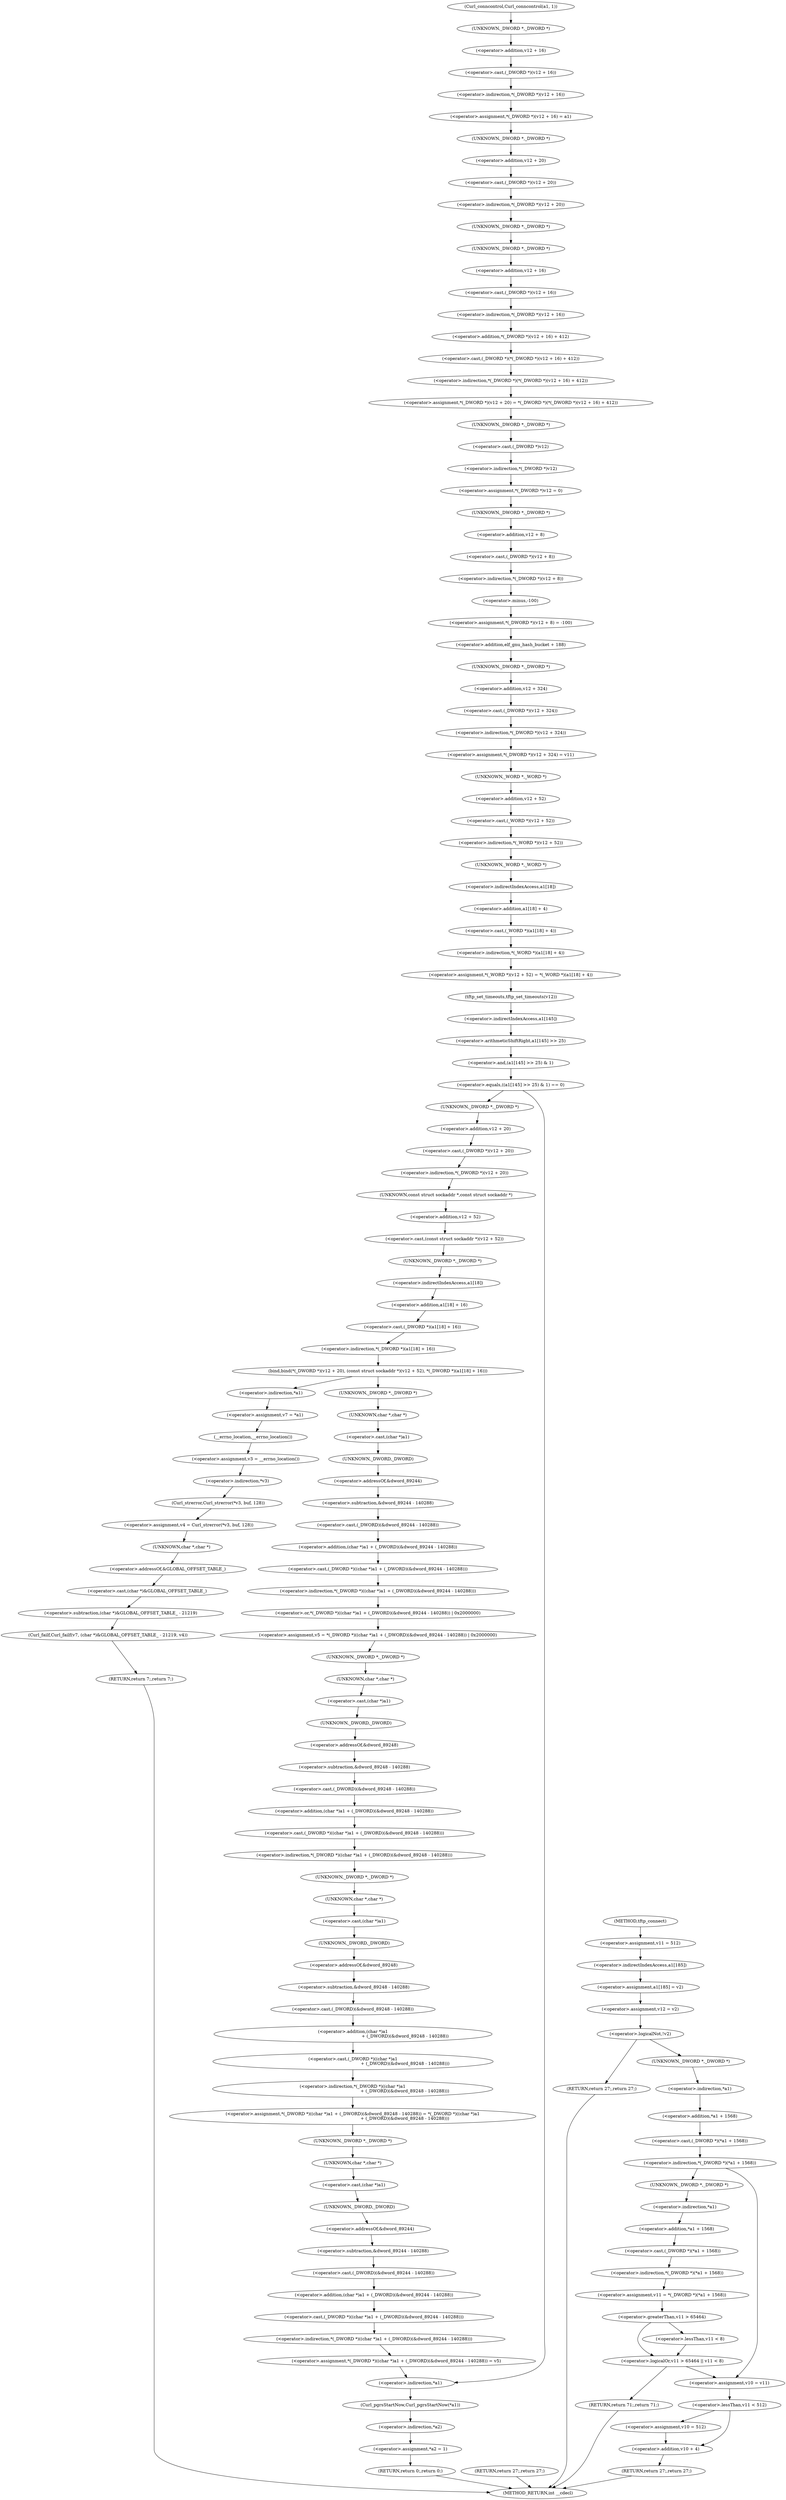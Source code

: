 digraph tftp_connect {  
"1000123" [label = "(<operator>.assignment,v11 = 512)" ]
"1000129" [label = "(<operator>.assignment,a1[185] = v2)" ]
"1000130" [label = "(<operator>.indirectIndexAccess,a1[185])" ]
"1000134" [label = "(<operator>.assignment,v12 = v2)" ]
"1000138" [label = "(<operator>.logicalNot,!v2)" ]
"1000140" [label = "(RETURN,return 27;,return 27;)" ]
"1000143" [label = "(<operator>.indirection,*(_DWORD *)(*a1 + 1568))" ]
"1000144" [label = "(<operator>.cast,(_DWORD *)(*a1 + 1568))" ]
"1000145" [label = "(UNKNOWN,_DWORD *,_DWORD *)" ]
"1000146" [label = "(<operator>.addition,*a1 + 1568)" ]
"1000147" [label = "(<operator>.indirection,*a1)" ]
"1000151" [label = "(<operator>.assignment,v11 = *(_DWORD *)(*a1 + 1568))" ]
"1000153" [label = "(<operator>.indirection,*(_DWORD *)(*a1 + 1568))" ]
"1000154" [label = "(<operator>.cast,(_DWORD *)(*a1 + 1568))" ]
"1000155" [label = "(UNKNOWN,_DWORD *,_DWORD *)" ]
"1000156" [label = "(<operator>.addition,*a1 + 1568)" ]
"1000157" [label = "(<operator>.indirection,*a1)" ]
"1000161" [label = "(<operator>.logicalOr,v11 > 65464 || v11 < 8)" ]
"1000162" [label = "(<operator>.greaterThan,v11 > 65464)" ]
"1000165" [label = "(<operator>.lessThan,v11 < 8)" ]
"1000168" [label = "(RETURN,return 71;,return 71;)" ]
"1000170" [label = "(<operator>.assignment,v10 = v11)" ]
"1000174" [label = "(<operator>.lessThan,v11 < 512)" ]
"1000177" [label = "(<operator>.assignment,v10 = 512)" ]
"1000183" [label = "(<operator>.addition,v10 + 4)" ]
"1000186" [label = "(RETURN,return 27;,return 27;)" ]
"1000189" [label = "(Curl_conncontrol,Curl_conncontrol(a1, 1))" ]
"1000192" [label = "(<operator>.assignment,*(_DWORD *)(v12 + 16) = a1)" ]
"1000193" [label = "(<operator>.indirection,*(_DWORD *)(v12 + 16))" ]
"1000194" [label = "(<operator>.cast,(_DWORD *)(v12 + 16))" ]
"1000195" [label = "(UNKNOWN,_DWORD *,_DWORD *)" ]
"1000196" [label = "(<operator>.addition,v12 + 16)" ]
"1000200" [label = "(<operator>.assignment,*(_DWORD *)(v12 + 20) = *(_DWORD *)(*(_DWORD *)(v12 + 16) + 412))" ]
"1000201" [label = "(<operator>.indirection,*(_DWORD *)(v12 + 20))" ]
"1000202" [label = "(<operator>.cast,(_DWORD *)(v12 + 20))" ]
"1000203" [label = "(UNKNOWN,_DWORD *,_DWORD *)" ]
"1000204" [label = "(<operator>.addition,v12 + 20)" ]
"1000207" [label = "(<operator>.indirection,*(_DWORD *)(*(_DWORD *)(v12 + 16) + 412))" ]
"1000208" [label = "(<operator>.cast,(_DWORD *)(*(_DWORD *)(v12 + 16) + 412))" ]
"1000209" [label = "(UNKNOWN,_DWORD *,_DWORD *)" ]
"1000210" [label = "(<operator>.addition,*(_DWORD *)(v12 + 16) + 412)" ]
"1000211" [label = "(<operator>.indirection,*(_DWORD *)(v12 + 16))" ]
"1000212" [label = "(<operator>.cast,(_DWORD *)(v12 + 16))" ]
"1000213" [label = "(UNKNOWN,_DWORD *,_DWORD *)" ]
"1000214" [label = "(<operator>.addition,v12 + 16)" ]
"1000218" [label = "(<operator>.assignment,*(_DWORD *)v12 = 0)" ]
"1000219" [label = "(<operator>.indirection,*(_DWORD *)v12)" ]
"1000220" [label = "(<operator>.cast,(_DWORD *)v12)" ]
"1000221" [label = "(UNKNOWN,_DWORD *,_DWORD *)" ]
"1000224" [label = "(<operator>.assignment,*(_DWORD *)(v12 + 8) = -100)" ]
"1000225" [label = "(<operator>.indirection,*(_DWORD *)(v12 + 8))" ]
"1000226" [label = "(<operator>.cast,(_DWORD *)(v12 + 8))" ]
"1000227" [label = "(UNKNOWN,_DWORD *,_DWORD *)" ]
"1000228" [label = "(<operator>.addition,v12 + 8)" ]
"1000231" [label = "(<operator>.minus,-100)" ]
"1000233" [label = "(<operator>.addition,elf_gnu_hash_bucket + 188)" ]
"1000236" [label = "(<operator>.assignment,*(_DWORD *)(v12 + 324) = v11)" ]
"1000237" [label = "(<operator>.indirection,*(_DWORD *)(v12 + 324))" ]
"1000238" [label = "(<operator>.cast,(_DWORD *)(v12 + 324))" ]
"1000239" [label = "(UNKNOWN,_DWORD *,_DWORD *)" ]
"1000240" [label = "(<operator>.addition,v12 + 324)" ]
"1000244" [label = "(<operator>.assignment,*(_WORD *)(v12 + 52) = *(_WORD *)(a1[18] + 4))" ]
"1000245" [label = "(<operator>.indirection,*(_WORD *)(v12 + 52))" ]
"1000246" [label = "(<operator>.cast,(_WORD *)(v12 + 52))" ]
"1000247" [label = "(UNKNOWN,_WORD *,_WORD *)" ]
"1000248" [label = "(<operator>.addition,v12 + 52)" ]
"1000251" [label = "(<operator>.indirection,*(_WORD *)(a1[18] + 4))" ]
"1000252" [label = "(<operator>.cast,(_WORD *)(a1[18] + 4))" ]
"1000253" [label = "(UNKNOWN,_WORD *,_WORD *)" ]
"1000254" [label = "(<operator>.addition,a1[18] + 4)" ]
"1000255" [label = "(<operator>.indirectIndexAccess,a1[18])" ]
"1000259" [label = "(tftp_set_timeouts,tftp_set_timeouts(v12))" ]
"1000262" [label = "(<operator>.equals,((a1[145] >> 25) & 1) == 0)" ]
"1000263" [label = "(<operator>.and,(a1[145] >> 25) & 1)" ]
"1000264" [label = "(<operator>.arithmeticShiftRight,a1[145] >> 25)" ]
"1000265" [label = "(<operator>.indirectIndexAccess,a1[145])" ]
"1000273" [label = "(bind,bind(*(_DWORD *)(v12 + 20), (const struct sockaddr *)(v12 + 52), *(_DWORD *)(a1[18] + 16)))" ]
"1000274" [label = "(<operator>.indirection,*(_DWORD *)(v12 + 20))" ]
"1000275" [label = "(<operator>.cast,(_DWORD *)(v12 + 20))" ]
"1000276" [label = "(UNKNOWN,_DWORD *,_DWORD *)" ]
"1000277" [label = "(<operator>.addition,v12 + 20)" ]
"1000280" [label = "(<operator>.cast,(const struct sockaddr *)(v12 + 52))" ]
"1000281" [label = "(UNKNOWN,const struct sockaddr *,const struct sockaddr *)" ]
"1000282" [label = "(<operator>.addition,v12 + 52)" ]
"1000285" [label = "(<operator>.indirection,*(_DWORD *)(a1[18] + 16))" ]
"1000286" [label = "(<operator>.cast,(_DWORD *)(a1[18] + 16))" ]
"1000287" [label = "(UNKNOWN,_DWORD *,_DWORD *)" ]
"1000288" [label = "(<operator>.addition,a1[18] + 16)" ]
"1000289" [label = "(<operator>.indirectIndexAccess,a1[18])" ]
"1000294" [label = "(<operator>.assignment,v7 = *a1)" ]
"1000296" [label = "(<operator>.indirection,*a1)" ]
"1000298" [label = "(<operator>.assignment,v3 = __errno_location())" ]
"1000300" [label = "(__errno_location,__errno_location())" ]
"1000301" [label = "(<operator>.assignment,v4 = Curl_strerror(*v3, buf, 128))" ]
"1000303" [label = "(Curl_strerror,Curl_strerror(*v3, buf, 128))" ]
"1000304" [label = "(<operator>.indirection,*v3)" ]
"1000308" [label = "(Curl_failf,Curl_failf(v7, (char *)&GLOBAL_OFFSET_TABLE_ - 21219, v4))" ]
"1000310" [label = "(<operator>.subtraction,(char *)&GLOBAL_OFFSET_TABLE_ - 21219)" ]
"1000311" [label = "(<operator>.cast,(char *)&GLOBAL_OFFSET_TABLE_)" ]
"1000312" [label = "(UNKNOWN,char *,char *)" ]
"1000313" [label = "(<operator>.addressOf,&GLOBAL_OFFSET_TABLE_)" ]
"1000317" [label = "(RETURN,return 7;,return 7;)" ]
"1000319" [label = "(<operator>.assignment,v5 = *(_DWORD *)((char *)a1 + (_DWORD)(&dword_89244 - 140288)) | 0x2000000)" ]
"1000321" [label = "(<operator>.or,*(_DWORD *)((char *)a1 + (_DWORD)(&dword_89244 - 140288)) | 0x2000000)" ]
"1000322" [label = "(<operator>.indirection,*(_DWORD *)((char *)a1 + (_DWORD)(&dword_89244 - 140288)))" ]
"1000323" [label = "(<operator>.cast,(_DWORD *)((char *)a1 + (_DWORD)(&dword_89244 - 140288)))" ]
"1000324" [label = "(UNKNOWN,_DWORD *,_DWORD *)" ]
"1000325" [label = "(<operator>.addition,(char *)a1 + (_DWORD)(&dword_89244 - 140288))" ]
"1000326" [label = "(<operator>.cast,(char *)a1)" ]
"1000327" [label = "(UNKNOWN,char *,char *)" ]
"1000329" [label = "(<operator>.cast,(_DWORD)(&dword_89244 - 140288))" ]
"1000330" [label = "(UNKNOWN,_DWORD,_DWORD)" ]
"1000331" [label = "(<operator>.subtraction,&dword_89244 - 140288)" ]
"1000332" [label = "(<operator>.addressOf,&dword_89244)" ]
"1000336" [label = "(<operator>.assignment,*(_DWORD *)((char *)a1 + (_DWORD)(&dword_89248 - 140288)) = *(_DWORD *)((char *)a1\n                                                                            + (_DWORD)(&dword_89248 - 140288)))" ]
"1000337" [label = "(<operator>.indirection,*(_DWORD *)((char *)a1 + (_DWORD)(&dword_89248 - 140288)))" ]
"1000338" [label = "(<operator>.cast,(_DWORD *)((char *)a1 + (_DWORD)(&dword_89248 - 140288)))" ]
"1000339" [label = "(UNKNOWN,_DWORD *,_DWORD *)" ]
"1000340" [label = "(<operator>.addition,(char *)a1 + (_DWORD)(&dword_89248 - 140288))" ]
"1000341" [label = "(<operator>.cast,(char *)a1)" ]
"1000342" [label = "(UNKNOWN,char *,char *)" ]
"1000344" [label = "(<operator>.cast,(_DWORD)(&dword_89248 - 140288))" ]
"1000345" [label = "(UNKNOWN,_DWORD,_DWORD)" ]
"1000346" [label = "(<operator>.subtraction,&dword_89248 - 140288)" ]
"1000347" [label = "(<operator>.addressOf,&dword_89248)" ]
"1000350" [label = "(<operator>.indirection,*(_DWORD *)((char *)a1\n                                                                            + (_DWORD)(&dword_89248 - 140288)))" ]
"1000351" [label = "(<operator>.cast,(_DWORD *)((char *)a1\n                                                                            + (_DWORD)(&dword_89248 - 140288)))" ]
"1000352" [label = "(UNKNOWN,_DWORD *,_DWORD *)" ]
"1000353" [label = "(<operator>.addition,(char *)a1\n                                                                            + (_DWORD)(&dword_89248 - 140288))" ]
"1000354" [label = "(<operator>.cast,(char *)a1)" ]
"1000355" [label = "(UNKNOWN,char *,char *)" ]
"1000357" [label = "(<operator>.cast,(_DWORD)(&dword_89248 - 140288))" ]
"1000358" [label = "(UNKNOWN,_DWORD,_DWORD)" ]
"1000359" [label = "(<operator>.subtraction,&dword_89248 - 140288)" ]
"1000360" [label = "(<operator>.addressOf,&dword_89248)" ]
"1000363" [label = "(<operator>.assignment,*(_DWORD *)((char *)a1 + (_DWORD)(&dword_89244 - 140288)) = v5)" ]
"1000364" [label = "(<operator>.indirection,*(_DWORD *)((char *)a1 + (_DWORD)(&dword_89244 - 140288)))" ]
"1000365" [label = "(<operator>.cast,(_DWORD *)((char *)a1 + (_DWORD)(&dword_89244 - 140288)))" ]
"1000366" [label = "(UNKNOWN,_DWORD *,_DWORD *)" ]
"1000367" [label = "(<operator>.addition,(char *)a1 + (_DWORD)(&dword_89244 - 140288))" ]
"1000368" [label = "(<operator>.cast,(char *)a1)" ]
"1000369" [label = "(UNKNOWN,char *,char *)" ]
"1000371" [label = "(<operator>.cast,(_DWORD)(&dword_89244 - 140288))" ]
"1000372" [label = "(UNKNOWN,_DWORD,_DWORD)" ]
"1000373" [label = "(<operator>.subtraction,&dword_89244 - 140288)" ]
"1000374" [label = "(<operator>.addressOf,&dword_89244)" ]
"1000378" [label = "(Curl_pgrsStartNow,Curl_pgrsStartNow(*a1))" ]
"1000379" [label = "(<operator>.indirection,*a1)" ]
"1000381" [label = "(<operator>.assignment,*a2 = 1)" ]
"1000382" [label = "(<operator>.indirection,*a2)" ]
"1000385" [label = "(RETURN,return 0;,return 0;)" ]
"1000387" [label = "(RETURN,return 27;,return 27;)" ]
"1000110" [label = "(METHOD,tftp_connect)" ]
"1000389" [label = "(METHOD_RETURN,int __cdecl)" ]
  "1000123" -> "1000130" 
  "1000129" -> "1000134" 
  "1000130" -> "1000129" 
  "1000134" -> "1000138" 
  "1000138" -> "1000145" 
  "1000138" -> "1000140" 
  "1000140" -> "1000389" 
  "1000143" -> "1000155" 
  "1000143" -> "1000170" 
  "1000144" -> "1000143" 
  "1000145" -> "1000147" 
  "1000146" -> "1000144" 
  "1000147" -> "1000146" 
  "1000151" -> "1000162" 
  "1000153" -> "1000151" 
  "1000154" -> "1000153" 
  "1000155" -> "1000157" 
  "1000156" -> "1000154" 
  "1000157" -> "1000156" 
  "1000161" -> "1000168" 
  "1000161" -> "1000170" 
  "1000162" -> "1000161" 
  "1000162" -> "1000165" 
  "1000165" -> "1000161" 
  "1000168" -> "1000389" 
  "1000170" -> "1000174" 
  "1000174" -> "1000177" 
  "1000174" -> "1000183" 
  "1000177" -> "1000183" 
  "1000183" -> "1000186" 
  "1000186" -> "1000389" 
  "1000189" -> "1000195" 
  "1000192" -> "1000203" 
  "1000193" -> "1000192" 
  "1000194" -> "1000193" 
  "1000195" -> "1000196" 
  "1000196" -> "1000194" 
  "1000200" -> "1000221" 
  "1000201" -> "1000209" 
  "1000202" -> "1000201" 
  "1000203" -> "1000204" 
  "1000204" -> "1000202" 
  "1000207" -> "1000200" 
  "1000208" -> "1000207" 
  "1000209" -> "1000213" 
  "1000210" -> "1000208" 
  "1000211" -> "1000210" 
  "1000212" -> "1000211" 
  "1000213" -> "1000214" 
  "1000214" -> "1000212" 
  "1000218" -> "1000227" 
  "1000219" -> "1000218" 
  "1000220" -> "1000219" 
  "1000221" -> "1000220" 
  "1000224" -> "1000233" 
  "1000225" -> "1000231" 
  "1000226" -> "1000225" 
  "1000227" -> "1000228" 
  "1000228" -> "1000226" 
  "1000231" -> "1000224" 
  "1000233" -> "1000239" 
  "1000236" -> "1000247" 
  "1000237" -> "1000236" 
  "1000238" -> "1000237" 
  "1000239" -> "1000240" 
  "1000240" -> "1000238" 
  "1000244" -> "1000259" 
  "1000245" -> "1000253" 
  "1000246" -> "1000245" 
  "1000247" -> "1000248" 
  "1000248" -> "1000246" 
  "1000251" -> "1000244" 
  "1000252" -> "1000251" 
  "1000253" -> "1000255" 
  "1000254" -> "1000252" 
  "1000255" -> "1000254" 
  "1000259" -> "1000265" 
  "1000262" -> "1000276" 
  "1000262" -> "1000379" 
  "1000263" -> "1000262" 
  "1000264" -> "1000263" 
  "1000265" -> "1000264" 
  "1000273" -> "1000296" 
  "1000273" -> "1000324" 
  "1000274" -> "1000281" 
  "1000275" -> "1000274" 
  "1000276" -> "1000277" 
  "1000277" -> "1000275" 
  "1000280" -> "1000287" 
  "1000281" -> "1000282" 
  "1000282" -> "1000280" 
  "1000285" -> "1000273" 
  "1000286" -> "1000285" 
  "1000287" -> "1000289" 
  "1000288" -> "1000286" 
  "1000289" -> "1000288" 
  "1000294" -> "1000300" 
  "1000296" -> "1000294" 
  "1000298" -> "1000304" 
  "1000300" -> "1000298" 
  "1000301" -> "1000312" 
  "1000303" -> "1000301" 
  "1000304" -> "1000303" 
  "1000308" -> "1000317" 
  "1000310" -> "1000308" 
  "1000311" -> "1000310" 
  "1000312" -> "1000313" 
  "1000313" -> "1000311" 
  "1000317" -> "1000389" 
  "1000319" -> "1000339" 
  "1000321" -> "1000319" 
  "1000322" -> "1000321" 
  "1000323" -> "1000322" 
  "1000324" -> "1000327" 
  "1000325" -> "1000323" 
  "1000326" -> "1000330" 
  "1000327" -> "1000326" 
  "1000329" -> "1000325" 
  "1000330" -> "1000332" 
  "1000331" -> "1000329" 
  "1000332" -> "1000331" 
  "1000336" -> "1000366" 
  "1000337" -> "1000352" 
  "1000338" -> "1000337" 
  "1000339" -> "1000342" 
  "1000340" -> "1000338" 
  "1000341" -> "1000345" 
  "1000342" -> "1000341" 
  "1000344" -> "1000340" 
  "1000345" -> "1000347" 
  "1000346" -> "1000344" 
  "1000347" -> "1000346" 
  "1000350" -> "1000336" 
  "1000351" -> "1000350" 
  "1000352" -> "1000355" 
  "1000353" -> "1000351" 
  "1000354" -> "1000358" 
  "1000355" -> "1000354" 
  "1000357" -> "1000353" 
  "1000358" -> "1000360" 
  "1000359" -> "1000357" 
  "1000360" -> "1000359" 
  "1000363" -> "1000379" 
  "1000364" -> "1000363" 
  "1000365" -> "1000364" 
  "1000366" -> "1000369" 
  "1000367" -> "1000365" 
  "1000368" -> "1000372" 
  "1000369" -> "1000368" 
  "1000371" -> "1000367" 
  "1000372" -> "1000374" 
  "1000373" -> "1000371" 
  "1000374" -> "1000373" 
  "1000378" -> "1000382" 
  "1000379" -> "1000378" 
  "1000381" -> "1000385" 
  "1000382" -> "1000381" 
  "1000385" -> "1000389" 
  "1000387" -> "1000389" 
  "1000110" -> "1000123" 
}
